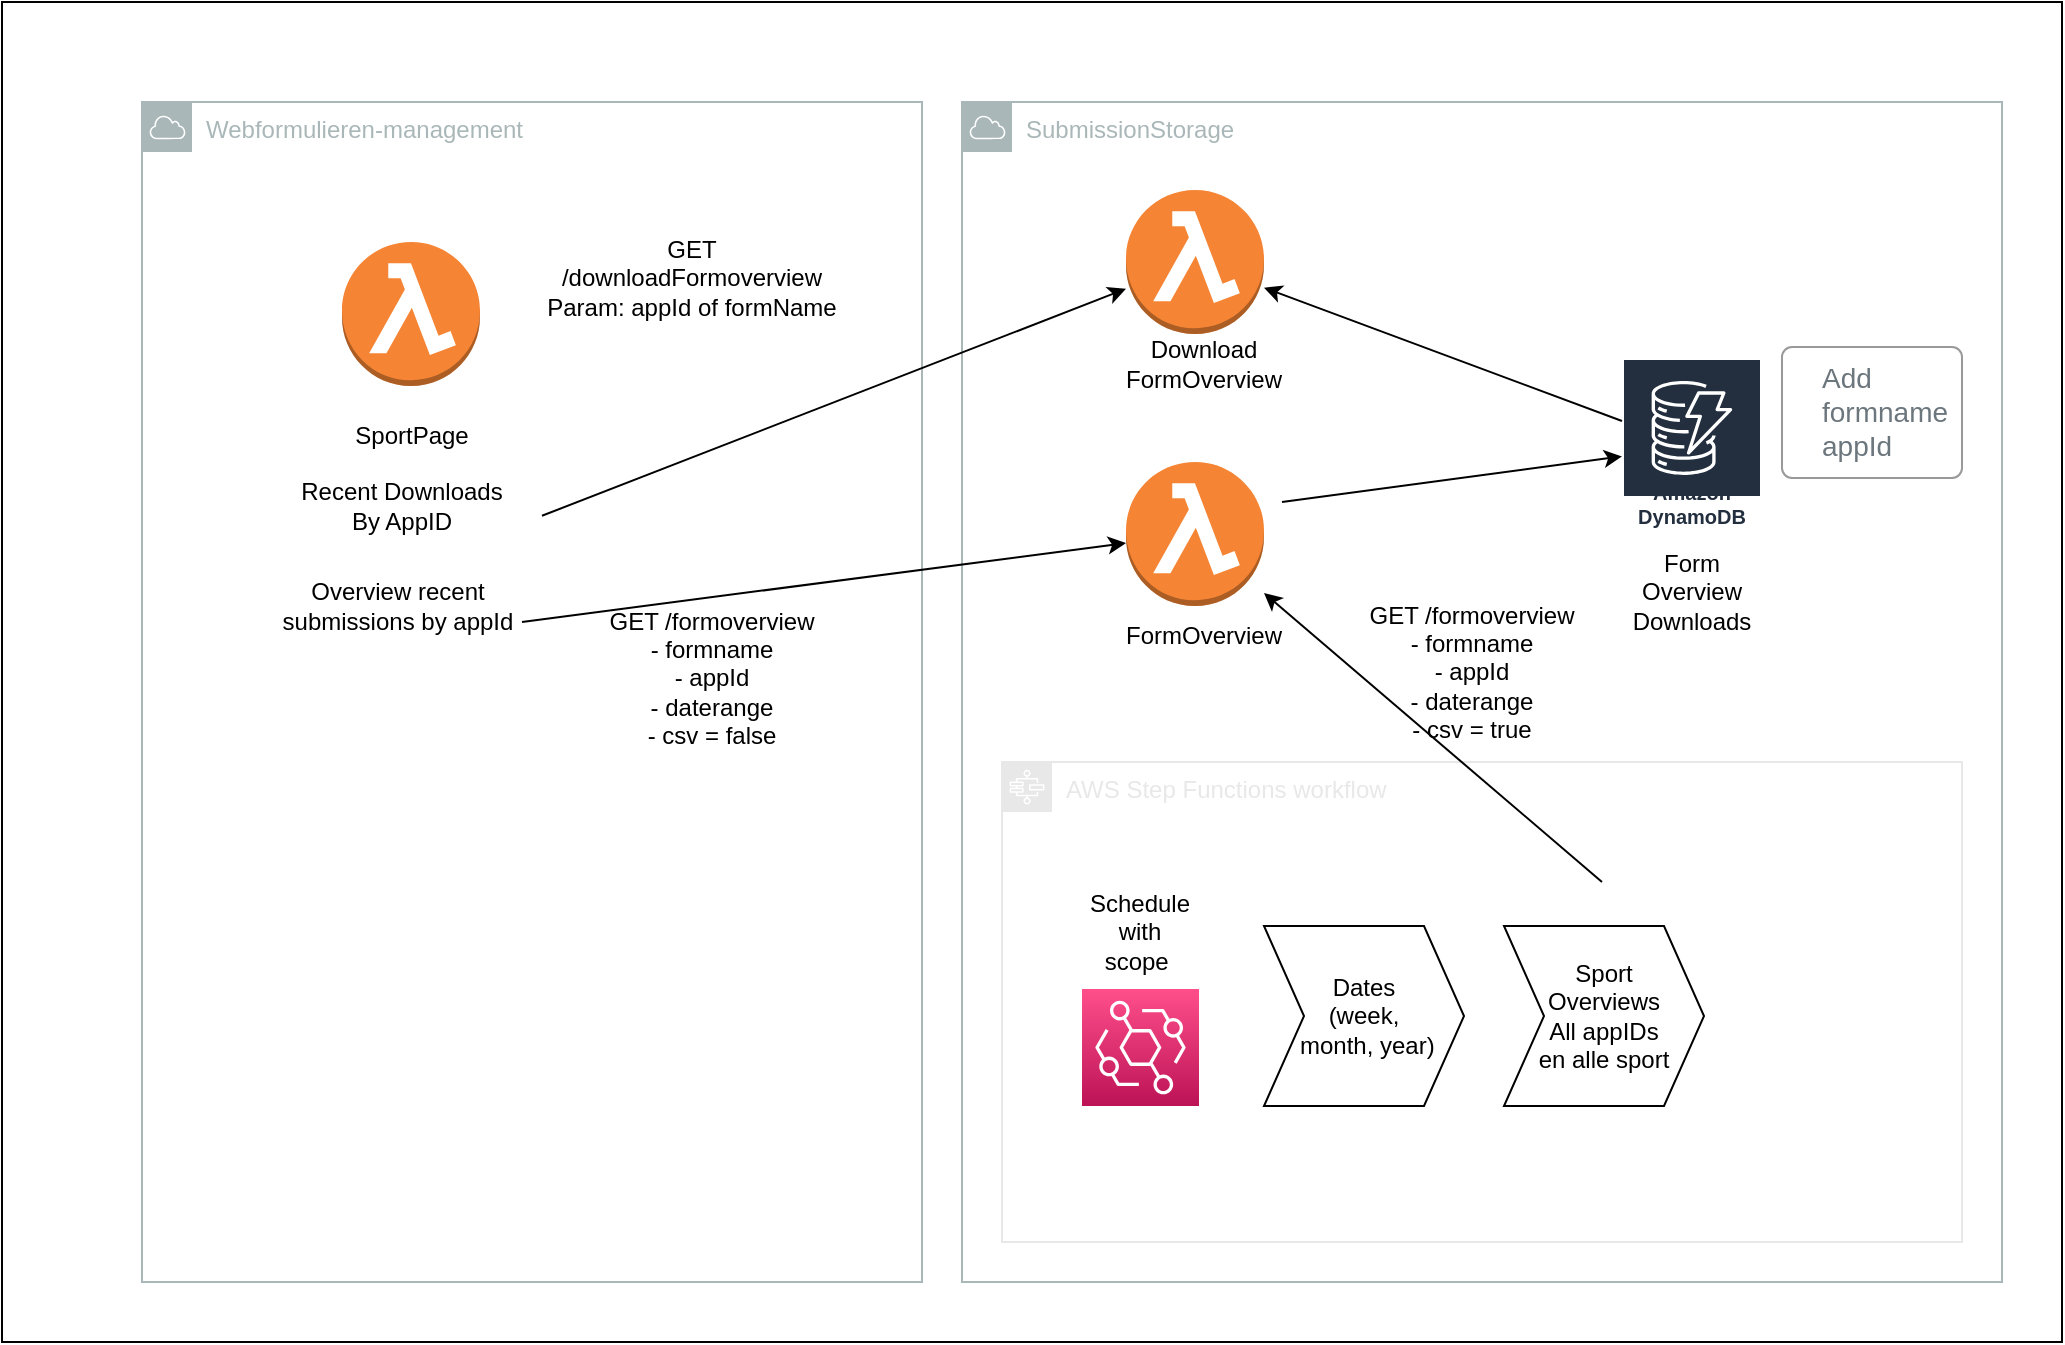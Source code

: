 <mxfile>
    <diagram id="-vW-JjisBw74QyunrIpX" name="Page-1">
        <mxGraphModel dx="1950" dy="1721" grid="1" gridSize="10" guides="1" tooltips="1" connect="1" arrows="1" fold="1" page="1" pageScale="1" pageWidth="827" pageHeight="1169" math="0" shadow="0">
            <root>
                <mxCell id="0"/>
                <mxCell id="1" parent="0"/>
                <mxCell id="2" value="" style="verticalLabelPosition=bottom;verticalAlign=top;html=1;shape=mxgraph.basic.rect;fillColor2=none;strokeWidth=1;size=20;indent=5;" vertex="1" parent="1">
                    <mxGeometry x="-120" y="-10" width="1030" height="670" as="geometry"/>
                </mxCell>
                <mxCell id="5" value="SubmissionStorage" style="sketch=0;outlineConnect=0;gradientColor=none;html=1;whiteSpace=wrap;fontSize=12;fontStyle=0;shape=mxgraph.aws4.group;grIcon=mxgraph.aws4.group_aws_cloud;strokeColor=#AAB7B8;fillColor=none;verticalAlign=top;align=left;spacingLeft=30;fontColor=#AAB7B8;dashed=0;" vertex="1" parent="1">
                    <mxGeometry x="360" y="40" width="520" height="590" as="geometry"/>
                </mxCell>
                <mxCell id="3" value="" style="outlineConnect=0;dashed=0;verticalLabelPosition=bottom;verticalAlign=top;align=center;html=1;shape=mxgraph.aws3.lambda_function;fillColor=#F58534;gradientColor=none;" vertex="1" parent="1">
                    <mxGeometry x="442" y="220" width="69" height="72" as="geometry"/>
                </mxCell>
                <mxCell id="4" value="FormOverview" style="text;html=1;strokeColor=none;fillColor=none;align=center;verticalAlign=middle;whiteSpace=wrap;rounded=0;" vertex="1" parent="1">
                    <mxGeometry x="451" y="292" width="60" height="30" as="geometry"/>
                </mxCell>
                <mxCell id="6" value="Webformulieren-management" style="sketch=0;outlineConnect=0;gradientColor=none;html=1;whiteSpace=wrap;fontSize=12;fontStyle=0;shape=mxgraph.aws4.group;grIcon=mxgraph.aws4.group_aws_cloud;strokeColor=#AAB7B8;fillColor=none;verticalAlign=top;align=left;spacingLeft=30;fontColor=#AAB7B8;dashed=0;" vertex="1" parent="1">
                    <mxGeometry x="-50" y="40" width="390" height="590" as="geometry"/>
                </mxCell>
                <mxCell id="7" value="" style="outlineConnect=0;dashed=0;verticalLabelPosition=bottom;verticalAlign=top;align=center;html=1;shape=mxgraph.aws3.lambda_function;fillColor=#F58534;gradientColor=none;" vertex="1" parent="1">
                    <mxGeometry x="50" y="110" width="69" height="72" as="geometry"/>
                </mxCell>
                <mxCell id="8" value="SportPage" style="text;html=1;strokeColor=none;fillColor=none;align=center;verticalAlign=middle;whiteSpace=wrap;rounded=0;" vertex="1" parent="1">
                    <mxGeometry x="54.5" y="192" width="60" height="30" as="geometry"/>
                </mxCell>
                <mxCell id="9" value="" style="endArrow=classic;html=1;" edge="1" parent="1" target="24">
                    <mxGeometry width="50" height="50" relative="1" as="geometry">
                        <mxPoint x="150" y="246.875" as="sourcePoint"/>
                        <mxPoint x="180" y="100" as="targetPoint"/>
                    </mxGeometry>
                </mxCell>
                <mxCell id="10" value="GET /formoverview&lt;br&gt;- formname&lt;br&gt;- appId&lt;br&gt;- daterange&lt;br&gt;- csv = false" style="text;html=1;strokeColor=none;fillColor=none;align=center;verticalAlign=middle;whiteSpace=wrap;rounded=0;" vertex="1" parent="1">
                    <mxGeometry x="170" y="295" width="130" height="65" as="geometry"/>
                </mxCell>
                <mxCell id="14" value="AWS Step Functions workflow" style="sketch=0;outlineConnect=0;gradientColor=none;html=1;whiteSpace=wrap;fontSize=12;fontStyle=0;shape=mxgraph.aws4.group;grIcon=mxgraph.aws4.group_aws_step_functions_workflow;strokeColor=#E8E8E8;fillColor=none;verticalAlign=top;align=left;spacingLeft=30;fontColor=#E8E8E8;dashed=0;" vertex="1" parent="1">
                    <mxGeometry x="380" y="370" width="480" height="240" as="geometry"/>
                </mxCell>
                <mxCell id="15" value="Amazon DynamoDB" style="sketch=0;outlineConnect=0;fontColor=#232F3E;gradientColor=none;strokeColor=#ffffff;fillColor=#232F3E;dashed=0;verticalLabelPosition=middle;verticalAlign=bottom;align=center;html=1;whiteSpace=wrap;fontSize=10;fontStyle=1;spacing=3;shape=mxgraph.aws4.productIcon;prIcon=mxgraph.aws4.dynamodb;" vertex="1" parent="1">
                    <mxGeometry x="690" y="168" width="70" height="89" as="geometry"/>
                </mxCell>
                <mxCell id="16" value="Form Overview Downloads" style="text;html=1;strokeColor=none;fillColor=none;align=center;verticalAlign=middle;whiteSpace=wrap;rounded=0;" vertex="1" parent="1">
                    <mxGeometry x="695" y="270" width="60" height="30" as="geometry"/>
                </mxCell>
                <mxCell id="17" value="Dates&lt;br&gt;(week,&lt;br&gt;&amp;nbsp;month, year)" style="shape=step;perimeter=stepPerimeter;whiteSpace=wrap;html=1;fixedSize=1;" vertex="1" parent="1">
                    <mxGeometry x="511" y="452" width="100" height="90" as="geometry"/>
                </mxCell>
                <mxCell id="18" value="Sport&lt;br&gt;Overviews&lt;br&gt;All appIDs&lt;br&gt;en alle sport" style="shape=step;perimeter=stepPerimeter;whiteSpace=wrap;html=1;fixedSize=1;" vertex="1" parent="1">
                    <mxGeometry x="631" y="452" width="100" height="90" as="geometry"/>
                </mxCell>
                <mxCell id="19" value="" style="endArrow=classic;html=1;exitX=1;exitY=1;exitDx=0;exitDy=0;" edge="1" parent="1" source="20" target="3">
                    <mxGeometry width="50" height="50" relative="1" as="geometry">
                        <mxPoint x="180" y="210" as="sourcePoint"/>
                        <mxPoint x="230" y="160" as="targetPoint"/>
                    </mxGeometry>
                </mxCell>
                <mxCell id="20" value="&lt;span style=&quot;font-family: Helvetica; font-size: 12px; font-style: normal; font-variant-ligatures: normal; font-variant-caps: normal; font-weight: 400; letter-spacing: normal; orphans: 2; text-align: center; text-indent: 0px; text-transform: none; widows: 2; word-spacing: 0px; -webkit-text-stroke-width: 0px; text-decoration-thickness: initial; text-decoration-style: initial; text-decoration-color: initial; float: none; display: inline !important;&quot;&gt;&lt;font style=&quot;background-color: rgb(255, 255, 255);&quot; color=&quot;#000000&quot;&gt;&lt;br&gt;Overview recent submissions by appId&lt;/font&gt;&lt;br&gt;&lt;/span&gt;" style="text;html=1;align=center;verticalAlign=middle;whiteSpace=wrap;rounded=0;fillColor=none;" vertex="1" parent="1">
                    <mxGeometry x="14.5" y="270" width="125.5" height="30" as="geometry"/>
                </mxCell>
                <mxCell id="21" value="" style="sketch=0;points=[[0,0,0],[0.25,0,0],[0.5,0,0],[0.75,0,0],[1,0,0],[0,1,0],[0.25,1,0],[0.5,1,0],[0.75,1,0],[1,1,0],[0,0.25,0],[0,0.5,0],[0,0.75,0],[1,0.25,0],[1,0.5,0],[1,0.75,0]];outlineConnect=0;fontColor=#232F3E;gradientColor=#FF4F8B;gradientDirection=north;fillColor=#BC1356;strokeColor=#ffffff;dashed=0;verticalLabelPosition=bottom;verticalAlign=top;align=center;html=1;fontSize=12;fontStyle=0;aspect=fixed;shape=mxgraph.aws4.resourceIcon;resIcon=mxgraph.aws4.eventbridge;" vertex="1" parent="1">
                    <mxGeometry x="420" y="483.5" width="58.5" height="58.5" as="geometry"/>
                </mxCell>
                <mxCell id="22" value="Schedule with scope&amp;nbsp;" style="text;html=1;strokeColor=none;fillColor=none;align=center;verticalAlign=middle;whiteSpace=wrap;rounded=0;" vertex="1" parent="1">
                    <mxGeometry x="418.5" y="440" width="60" height="30" as="geometry"/>
                </mxCell>
                <mxCell id="23" value="Add formname&lt;br&gt;appId" style="html=1;shadow=0;dashed=0;shape=mxgraph.bootstrap.rrect;rSize=5;strokeColor=#999999;strokeWidth=1;fillColor=#FFFFFF;fontColor=#6C767D;whiteSpace=wrap;align=left;verticalAlign=middle;spacingLeft=10;fontSize=14;spacing=10;" vertex="1" parent="1">
                    <mxGeometry x="770" y="162.5" width="90" height="65.5" as="geometry"/>
                </mxCell>
                <mxCell id="24" value="" style="outlineConnect=0;dashed=0;verticalLabelPosition=bottom;verticalAlign=top;align=center;html=1;shape=mxgraph.aws3.lambda_function;fillColor=#F58534;gradientColor=none;" vertex="1" parent="1">
                    <mxGeometry x="442" y="84" width="69" height="72" as="geometry"/>
                </mxCell>
                <mxCell id="25" value="Download FormOverview" style="text;html=1;strokeColor=none;fillColor=none;align=center;verticalAlign=middle;whiteSpace=wrap;rounded=0;" vertex="1" parent="1">
                    <mxGeometry x="451" y="156" width="60" height="30" as="geometry"/>
                </mxCell>
                <mxCell id="27" value="&lt;span style=&quot;font-family: Helvetica; font-size: 12px; font-style: normal; font-variant-ligatures: normal; font-variant-caps: normal; font-weight: 400; letter-spacing: normal; orphans: 2; text-align: center; text-indent: 0px; text-transform: none; widows: 2; word-spacing: 0px; -webkit-text-stroke-width: 0px; text-decoration-thickness: initial; text-decoration-style: initial; text-decoration-color: initial; float: none; display: inline !important; background-color: rgb(255, 255, 255);&quot;&gt;&lt;font style=&quot;&quot; color=&quot;#000000&quot;&gt;Recent Downloads By AppID&lt;/font&gt;&lt;/span&gt;" style="text;html=1;fillColor=none;align=center;verticalAlign=middle;whiteSpace=wrap;rounded=0;" vertex="1" parent="1">
                    <mxGeometry x="24.5" y="227" width="110" height="30" as="geometry"/>
                </mxCell>
                <mxCell id="28" value="GET /downloadFormoverview&lt;br&gt;Param: appId of formName" style="text;html=1;strokeColor=none;fillColor=none;align=center;verticalAlign=middle;whiteSpace=wrap;rounded=0;" vertex="1" parent="1">
                    <mxGeometry x="150" y="88" width="150" height="80" as="geometry"/>
                </mxCell>
                <mxCell id="29" value="" style="endArrow=classic;html=1;" edge="1" parent="1" target="3">
                    <mxGeometry width="50" height="50" relative="1" as="geometry">
                        <mxPoint x="680" y="430" as="sourcePoint"/>
                        <mxPoint x="730" y="380" as="targetPoint"/>
                    </mxGeometry>
                </mxCell>
                <mxCell id="30" value="GET /formoverview&lt;br&gt;- formname&lt;br&gt;- appId&lt;br&gt;- daterange&lt;br&gt;- csv = true" style="text;html=1;strokeColor=none;fillColor=none;align=center;verticalAlign=middle;whiteSpace=wrap;rounded=0;" vertex="1" parent="1">
                    <mxGeometry x="550" y="292.5" width="130" height="65" as="geometry"/>
                </mxCell>
                <mxCell id="31" value="" style="endArrow=classic;html=1;" edge="1" parent="1" target="15">
                    <mxGeometry width="50" height="50" relative="1" as="geometry">
                        <mxPoint x="520" y="240" as="sourcePoint"/>
                        <mxPoint x="570" y="190" as="targetPoint"/>
                    </mxGeometry>
                </mxCell>
                <mxCell id="32" value="" style="endArrow=classic;html=1;" edge="1" parent="1" source="15" target="24">
                    <mxGeometry width="50" height="50" relative="1" as="geometry">
                        <mxPoint x="525" y="152.8" as="sourcePoint"/>
                        <mxPoint x="695" y="129.995" as="targetPoint"/>
                    </mxGeometry>
                </mxCell>
            </root>
        </mxGraphModel>
    </diagram>
</mxfile>